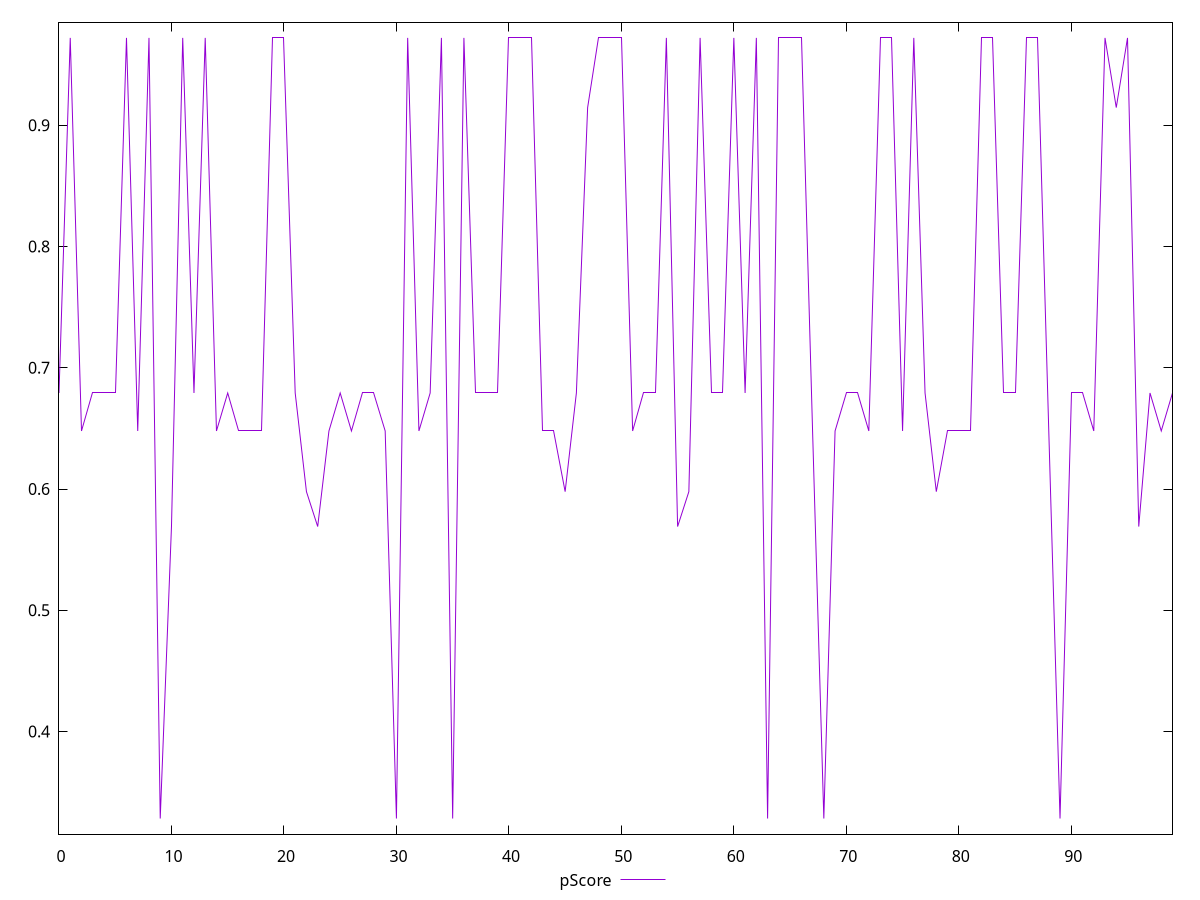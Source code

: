 reset

$pScore <<EOF
0 0.6792219852973744
1 0.9721147685558164
2 0.6478936866255779
3 0.6792219852973744
4 0.6792219852973744
5 0.6792219852973744
6 0.9721147685558164
7 0.6478936866255779
8 0.9721147685558164
9 0.3282051435542629
10 0.5690350599985126
11 0.9721147685558164
12 0.6792219852973744
13 0.9721147685558164
14 0.6478936866255779
15 0.6792219852973744
16 0.6478936866255779
17 0.6478936866255779
18 0.6478936866255779
19 0.9721147685558164
20 0.9721147685558164
21 0.6792219852973744
22 0.5978316776798642
23 0.5690350599985126
24 0.6478936866255779
25 0.6792219852973744
26 0.6478936866255779
27 0.6792219852973744
28 0.6792219852973744
29 0.6478936866255779
30 0.3282051435542629
31 0.9721147685558164
32 0.6478936866255779
33 0.6792219852973744
34 0.9721147685558164
35 0.3282051435542629
36 0.9721147685558164
37 0.6792219852973744
38 0.6792219852973744
39 0.6792219852973744
40 0.9721147685558164
41 0.9721147685558164
42 0.9721147685558164
43 0.6478936866255779
44 0.6478936866255779
45 0.5978316776798642
46 0.6792219852973744
47 0.9146517814122077
48 0.9721147685558164
49 0.9721147685558164
50 0.9721147685558164
51 0.6478936866255779
52 0.6792219852973744
53 0.6792219852973744
54 0.9721147685558164
55 0.5690350599985126
56 0.5978316776798642
57 0.9721147685558164
58 0.6792219852973744
59 0.6792219852973744
60 0.9721147685558164
61 0.6792219852973744
62 0.9721147685558164
63 0.3282051435542629
64 0.9721147685558164
65 0.9721147685558164
66 0.9721147685558164
67 0.6478936866255779
68 0.3282051435542629
69 0.6478936866255779
70 0.6792219852973744
71 0.6792219852973744
72 0.6478936866255779
73 0.9721147685558164
74 0.9721147685558164
75 0.6478936866255779
76 0.9721147685558164
77 0.6792219852973744
78 0.5978316776798642
79 0.6478936866255779
80 0.6478936866255779
81 0.6478936866255779
82 0.9721147685558164
83 0.9721147685558164
84 0.6792219852973744
85 0.6792219852973744
86 0.9721147685558164
87 0.9721147685558164
88 0.6478936866255779
89 0.3282051435542629
90 0.6792219852973744
91 0.6792219852973744
92 0.6478936866255779
93 0.9721147685558164
94 0.9146517814122077
95 0.9721147685558164
96 0.5690350599985126
97 0.6792219852973744
98 0.6478936866255779
99 0.6792219852973744
EOF

set key outside below
set xrange [0:99]
set yrange [0.3153269510542318:0.9849929610558474]
set trange [0.3153269510542318:0.9849929610558474]
set terminal svg size 640, 500 enhanced background rgb 'white'
set output "reprap/cumulative-layout-shift/samples/pages+cached+noexternal+nofonts/pScore/values.svg"

plot $pScore title "pScore" with line

reset

